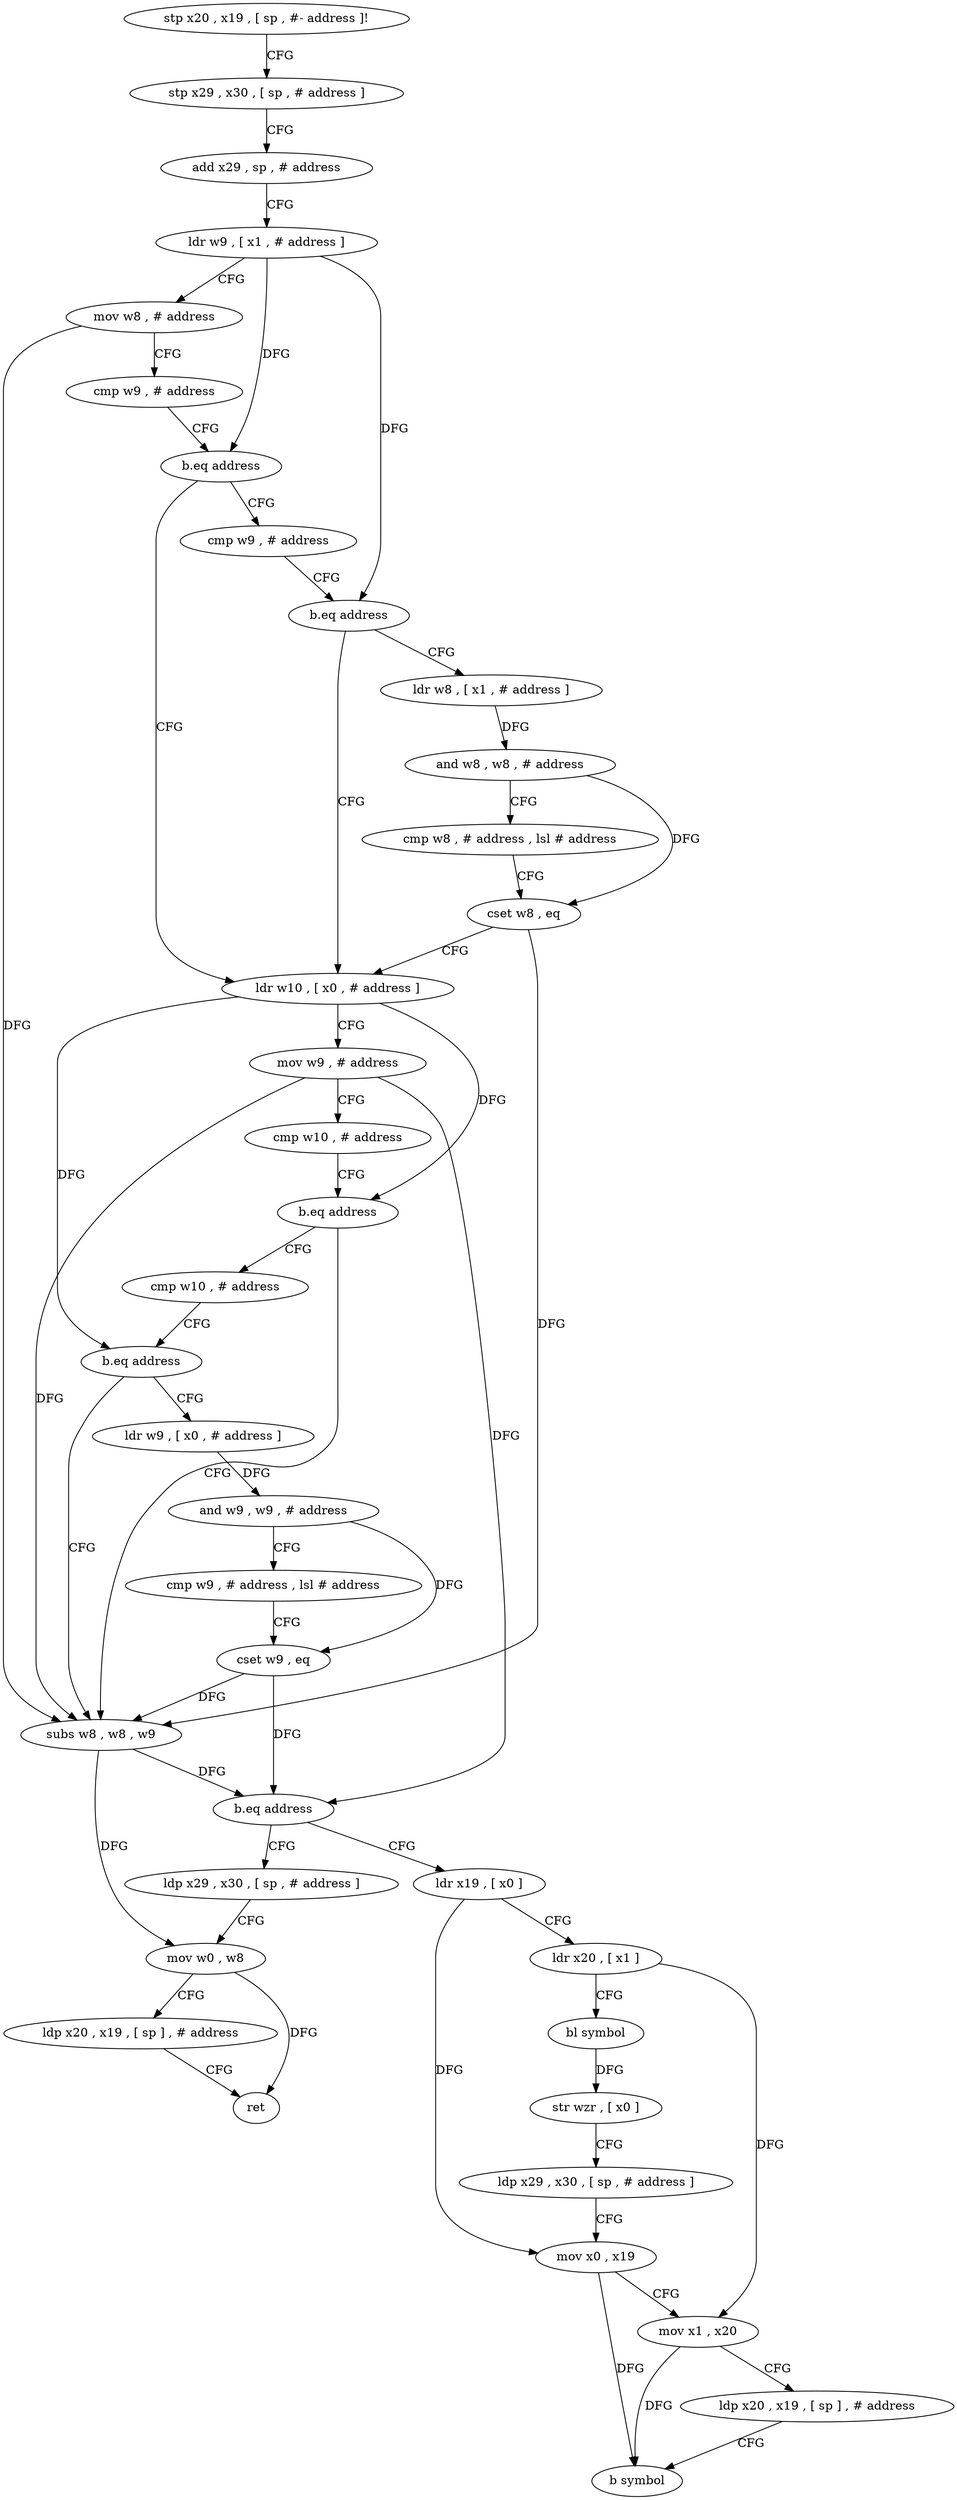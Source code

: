 digraph "func" {
"4238756" [label = "stp x20 , x19 , [ sp , #- address ]!" ]
"4238760" [label = "stp x29 , x30 , [ sp , # address ]" ]
"4238764" [label = "add x29 , sp , # address" ]
"4238768" [label = "ldr w9 , [ x1 , # address ]" ]
"4238772" [label = "mov w8 , # address" ]
"4238776" [label = "cmp w9 , # address" ]
"4238780" [label = "b.eq address" ]
"4238808" [label = "ldr w10 , [ x0 , # address ]" ]
"4238784" [label = "cmp w9 , # address" ]
"4238812" [label = "mov w9 , # address" ]
"4238816" [label = "cmp w10 , # address" ]
"4238820" [label = "b.eq address" ]
"4238848" [label = "subs w8 , w8 , w9" ]
"4238824" [label = "cmp w10 , # address" ]
"4238788" [label = "b.eq address" ]
"4238792" [label = "ldr w8 , [ x1 , # address ]" ]
"4238852" [label = "b.eq address" ]
"4238872" [label = "ldr x19 , [ x0 ]" ]
"4238856" [label = "ldp x29 , x30 , [ sp , # address ]" ]
"4238828" [label = "b.eq address" ]
"4238832" [label = "ldr w9 , [ x0 , # address ]" ]
"4238796" [label = "and w8 , w8 , # address" ]
"4238800" [label = "cmp w8 , # address , lsl # address" ]
"4238804" [label = "cset w8 , eq" ]
"4238876" [label = "ldr x20 , [ x1 ]" ]
"4238880" [label = "bl symbol" ]
"4238884" [label = "str wzr , [ x0 ]" ]
"4238888" [label = "ldp x29 , x30 , [ sp , # address ]" ]
"4238892" [label = "mov x0 , x19" ]
"4238896" [label = "mov x1 , x20" ]
"4238900" [label = "ldp x20 , x19 , [ sp ] , # address" ]
"4238904" [label = "b symbol" ]
"4238860" [label = "mov w0 , w8" ]
"4238864" [label = "ldp x20 , x19 , [ sp ] , # address" ]
"4238868" [label = "ret" ]
"4238836" [label = "and w9 , w9 , # address" ]
"4238840" [label = "cmp w9 , # address , lsl # address" ]
"4238844" [label = "cset w9 , eq" ]
"4238756" -> "4238760" [ label = "CFG" ]
"4238760" -> "4238764" [ label = "CFG" ]
"4238764" -> "4238768" [ label = "CFG" ]
"4238768" -> "4238772" [ label = "CFG" ]
"4238768" -> "4238780" [ label = "DFG" ]
"4238768" -> "4238788" [ label = "DFG" ]
"4238772" -> "4238776" [ label = "CFG" ]
"4238772" -> "4238848" [ label = "DFG" ]
"4238776" -> "4238780" [ label = "CFG" ]
"4238780" -> "4238808" [ label = "CFG" ]
"4238780" -> "4238784" [ label = "CFG" ]
"4238808" -> "4238812" [ label = "CFG" ]
"4238808" -> "4238820" [ label = "DFG" ]
"4238808" -> "4238828" [ label = "DFG" ]
"4238784" -> "4238788" [ label = "CFG" ]
"4238812" -> "4238816" [ label = "CFG" ]
"4238812" -> "4238848" [ label = "DFG" ]
"4238812" -> "4238852" [ label = "DFG" ]
"4238816" -> "4238820" [ label = "CFG" ]
"4238820" -> "4238848" [ label = "CFG" ]
"4238820" -> "4238824" [ label = "CFG" ]
"4238848" -> "4238852" [ label = "DFG" ]
"4238848" -> "4238860" [ label = "DFG" ]
"4238824" -> "4238828" [ label = "CFG" ]
"4238788" -> "4238808" [ label = "CFG" ]
"4238788" -> "4238792" [ label = "CFG" ]
"4238792" -> "4238796" [ label = "DFG" ]
"4238852" -> "4238872" [ label = "CFG" ]
"4238852" -> "4238856" [ label = "CFG" ]
"4238872" -> "4238876" [ label = "CFG" ]
"4238872" -> "4238892" [ label = "DFG" ]
"4238856" -> "4238860" [ label = "CFG" ]
"4238828" -> "4238848" [ label = "CFG" ]
"4238828" -> "4238832" [ label = "CFG" ]
"4238832" -> "4238836" [ label = "DFG" ]
"4238796" -> "4238800" [ label = "CFG" ]
"4238796" -> "4238804" [ label = "DFG" ]
"4238800" -> "4238804" [ label = "CFG" ]
"4238804" -> "4238808" [ label = "CFG" ]
"4238804" -> "4238848" [ label = "DFG" ]
"4238876" -> "4238880" [ label = "CFG" ]
"4238876" -> "4238896" [ label = "DFG" ]
"4238880" -> "4238884" [ label = "DFG" ]
"4238884" -> "4238888" [ label = "CFG" ]
"4238888" -> "4238892" [ label = "CFG" ]
"4238892" -> "4238896" [ label = "CFG" ]
"4238892" -> "4238904" [ label = "DFG" ]
"4238896" -> "4238900" [ label = "CFG" ]
"4238896" -> "4238904" [ label = "DFG" ]
"4238900" -> "4238904" [ label = "CFG" ]
"4238860" -> "4238864" [ label = "CFG" ]
"4238860" -> "4238868" [ label = "DFG" ]
"4238864" -> "4238868" [ label = "CFG" ]
"4238836" -> "4238840" [ label = "CFG" ]
"4238836" -> "4238844" [ label = "DFG" ]
"4238840" -> "4238844" [ label = "CFG" ]
"4238844" -> "4238848" [ label = "DFG" ]
"4238844" -> "4238852" [ label = "DFG" ]
}
